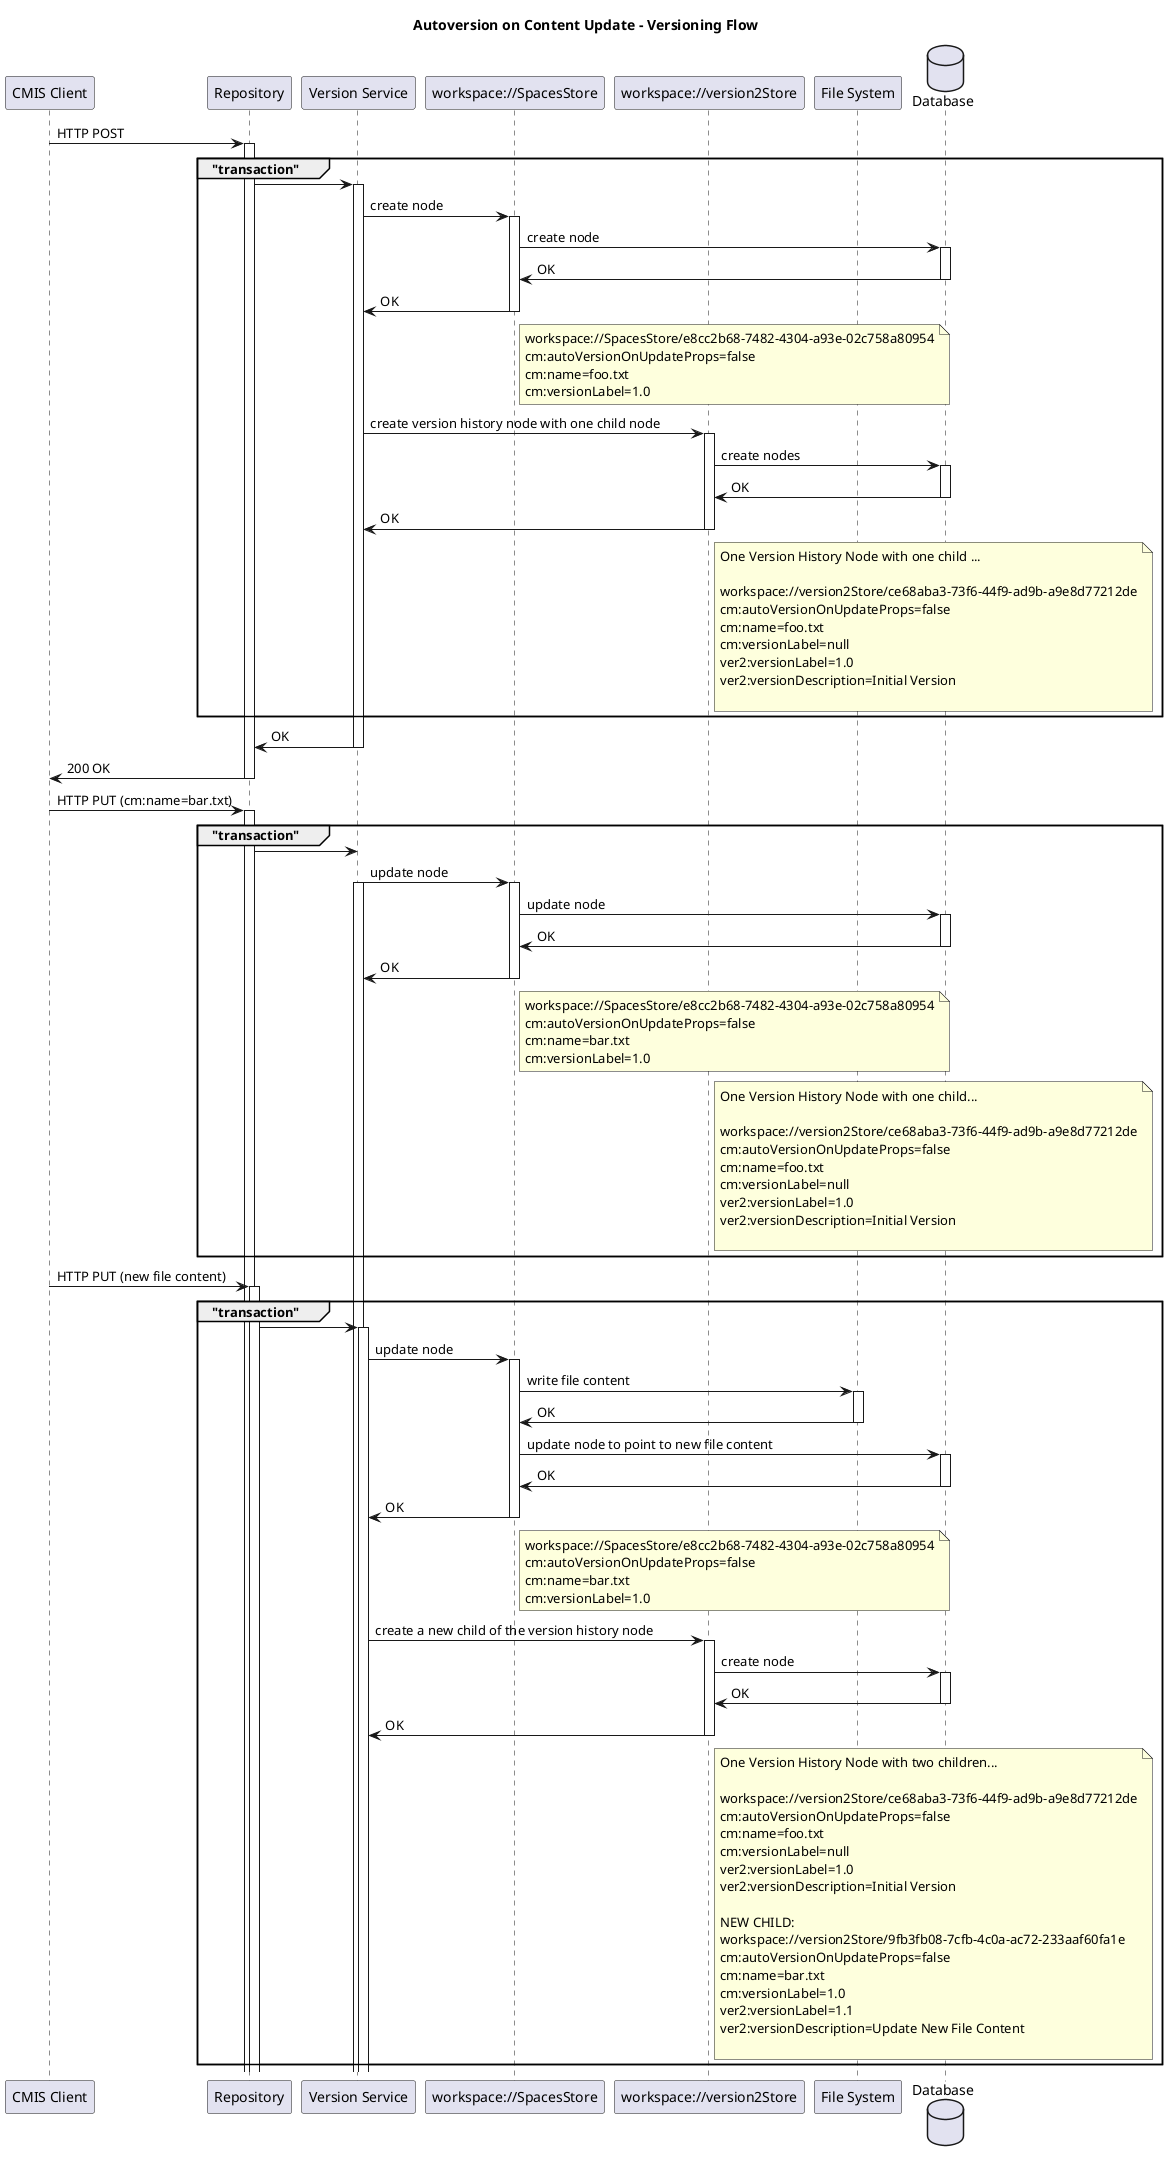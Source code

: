 @startuml

Title: Autoversion on Content Update - Versioning Flow

participant "CMIS Client" as C
participant "Repository" as R
participant "Version Service" as V
participant "workspace://SpacesStore" as SS
participant "workspace://version2Store" as VS
participant "File System" as FS
database "Database" as DB

C->R:HTTP POST
activate R
group "transaction"
R->V
activate V

V->SS: create node
activate SS
SS->DB: create node
activate DB
DB->SS: OK
deactivate DB
SS->V: OK
deactivate SS
note right of SS
workspace://SpacesStore/e8cc2b68-7482-4304-a93e-02c758a80954
cm:autoVersionOnUpdateProps=false
cm:name=foo.txt
cm:versionLabel=1.0
end note
V->VS: create version history node with one child node
activate VS
VS->DB: create nodes
activate DB
DB->VS: OK
deactivate DB
VS->V: OK
deactivate VS
note right of VS
One Version History Node with one child ...

workspace://version2Store/ce68aba3-73f6-44f9-ad9b-a9e8d77212de
cm:autoVersionOnUpdateProps=false
cm:name=foo.txt
cm:versionLabel=null
ver2:versionLabel=1.0
ver2:versionDescription=Initial Version

end note
end
V->R: OK
deactivate V
R->C: 200 OK
deactivate R

C->R:HTTP PUT (cm:name=bar.txt)
activate R
group "transaction"
R->V
V->SS: update node
activate V
activate SS
SS->DB: update node
activate DB
DB->SS: OK
deactivate DB
SS->V: OK
deactivate SS
note right of SS
workspace://SpacesStore/e8cc2b68-7482-4304-a93e-02c758a80954
cm:autoVersionOnUpdateProps=false
cm:name=bar.txt
cm:versionLabel=1.0
end note

note right of VS
One Version History Node with one child...

workspace://version2Store/ce68aba3-73f6-44f9-ad9b-a9e8d77212de
cm:autoVersionOnUpdateProps=false
cm:name=foo.txt
cm:versionLabel=null
ver2:versionLabel=1.0
ver2:versionDescription=Initial Version

end note

end

C->R:HTTP PUT (new file content)
activate R
group "transaction"
R->V
activate V
V->SS: update node
activate SS
SS->FS: write file content
activate FS
FS->SS: OK
deactivate FS
SS->DB: update node to point to new file content
activate DB
DB->SS: OK
deactivate DB
SS->V: OK
deactivate SS
note right of SS
workspace://SpacesStore/e8cc2b68-7482-4304-a93e-02c758a80954
cm:autoVersionOnUpdateProps=false
cm:name=bar.txt
cm:versionLabel=1.0
end note
V->VS: create a new child of the version history node
activate VS
VS->DB: create node
activate DB
DB->VS: OK
deactivate DB
VS->V: OK
deactivate VS
note right of VS
One Version History Node with two children...

workspace://version2Store/ce68aba3-73f6-44f9-ad9b-a9e8d77212de
cm:autoVersionOnUpdateProps=false
cm:name=foo.txt
cm:versionLabel=null
ver2:versionLabel=1.0
ver2:versionDescription=Initial Version

NEW CHILD:
workspace://version2Store/9fb3fb08-7cfb-4c0a-ac72-233aaf60fa1e
cm:autoVersionOnUpdateProps=false
cm:name=bar.txt
cm:versionLabel=1.0
ver2:versionLabel=1.1
ver2:versionDescription=Update New File Content

end note
end

@enduml